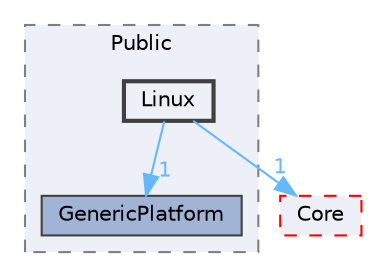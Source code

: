 digraph "Linux"
{
 // INTERACTIVE_SVG=YES
 // LATEX_PDF_SIZE
  bgcolor="transparent";
  edge [fontname=Helvetica,fontsize=10,labelfontname=Helvetica,labelfontsize=10];
  node [fontname=Helvetica,fontsize=10,shape=box,height=0.2,width=0.4];
  compound=true
  subgraph clusterdir_191825209463daf9042f31050b08e3fa {
    graph [ bgcolor="#edf0f7", pencolor="grey50", label="Public", fontname=Helvetica,fontsize=10 style="filled,dashed", URL="dir_191825209463daf9042f31050b08e3fa.html",tooltip=""]
  dir_4c3dc336a8d9460c919185aa7cf75d5c [label="GenericPlatform", fillcolor="#a2b4d6", color="grey25", style="filled", URL="dir_4c3dc336a8d9460c919185aa7cf75d5c.html",tooltip=""];
  dir_b6713e6c02b5fa621632d978a1fef668 [label="Linux", fillcolor="#edf0f7", color="grey25", style="filled,bold", URL="dir_b6713e6c02b5fa621632d978a1fef668.html",tooltip=""];
  }
  dir_0e6cddcc9caa1238c7f3774224afaa45 [label="Core", fillcolor="#edf0f7", color="red", style="filled,dashed", URL="dir_0e6cddcc9caa1238c7f3774224afaa45.html",tooltip=""];
  dir_b6713e6c02b5fa621632d978a1fef668->dir_0e6cddcc9caa1238c7f3774224afaa45 [headlabel="1", labeldistance=1.5 headhref="dir_000571_000266.html" href="dir_000571_000266.html" color="steelblue1" fontcolor="steelblue1"];
  dir_b6713e6c02b5fa621632d978a1fef668->dir_4c3dc336a8d9460c919185aa7cf75d5c [headlabel="1", labeldistance=1.5 headhref="dir_000571_000433.html" href="dir_000571_000433.html" color="steelblue1" fontcolor="steelblue1"];
}
